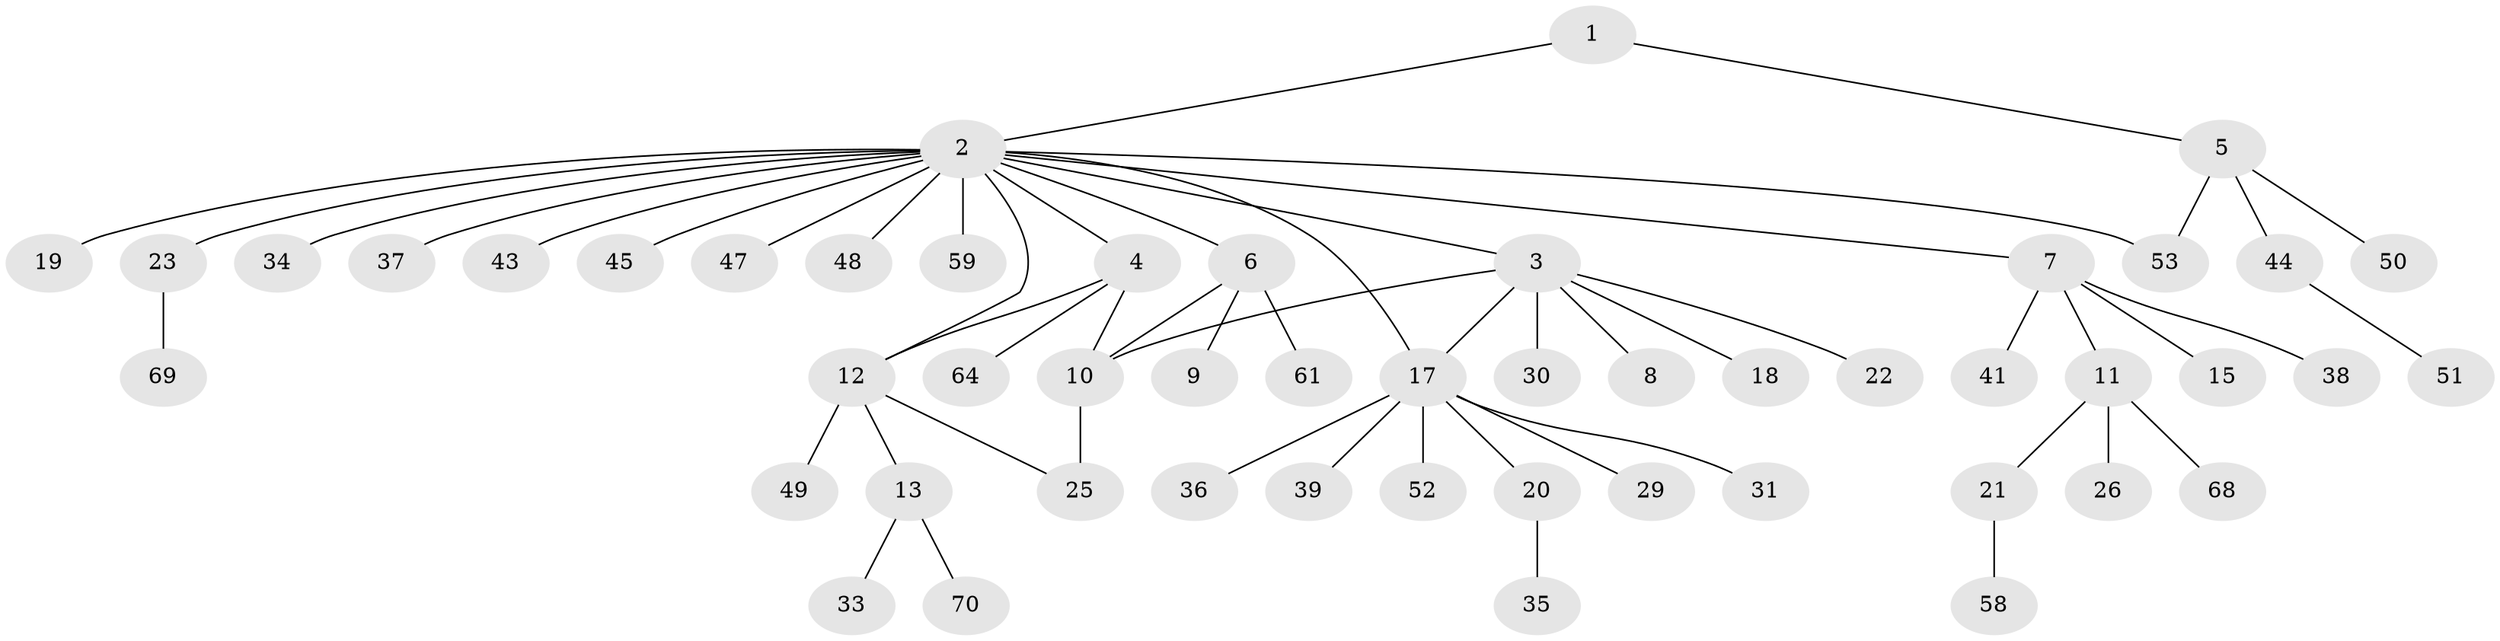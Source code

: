 // Generated by graph-tools (version 1.1) at 2025/52/02/27/25 19:52:00]
// undirected, 51 vertices, 56 edges
graph export_dot {
graph [start="1"]
  node [color=gray90,style=filled];
  1;
  2 [super="+40"];
  3 [super="+14"];
  4 [super="+54"];
  5 [super="+42"];
  6 [super="+60"];
  7 [super="+32"];
  8;
  9;
  10 [super="+16"];
  11 [super="+63"];
  12 [super="+24"];
  13 [super="+57"];
  15;
  17 [super="+28"];
  18;
  19;
  20 [super="+46"];
  21 [super="+62"];
  22 [super="+71"];
  23 [super="+65"];
  25 [super="+27"];
  26;
  29 [super="+72"];
  30;
  31;
  33;
  34;
  35;
  36;
  37;
  38;
  39;
  41 [super="+66"];
  43;
  44 [super="+55"];
  45;
  47 [super="+56"];
  48;
  49;
  50;
  51;
  52;
  53 [super="+67"];
  58;
  59;
  61;
  64;
  68;
  69;
  70;
  1 -- 2;
  1 -- 5;
  2 -- 3;
  2 -- 4;
  2 -- 6;
  2 -- 7;
  2 -- 12;
  2 -- 19;
  2 -- 23;
  2 -- 34;
  2 -- 37;
  2 -- 43;
  2 -- 45;
  2 -- 47;
  2 -- 48;
  2 -- 59;
  2 -- 17;
  2 -- 53;
  3 -- 8;
  3 -- 17;
  3 -- 18;
  3 -- 22;
  3 -- 30;
  3 -- 10;
  4 -- 10;
  4 -- 64;
  4 -- 12;
  5 -- 44;
  5 -- 50;
  5 -- 53;
  6 -- 9;
  6 -- 10;
  6 -- 61;
  7 -- 11;
  7 -- 15;
  7 -- 38;
  7 -- 41;
  10 -- 25;
  11 -- 21;
  11 -- 26;
  11 -- 68;
  12 -- 13;
  12 -- 25;
  12 -- 49;
  13 -- 33;
  13 -- 70;
  17 -- 20;
  17 -- 29;
  17 -- 31;
  17 -- 36;
  17 -- 39;
  17 -- 52;
  20 -- 35;
  21 -- 58;
  23 -- 69;
  44 -- 51;
}
